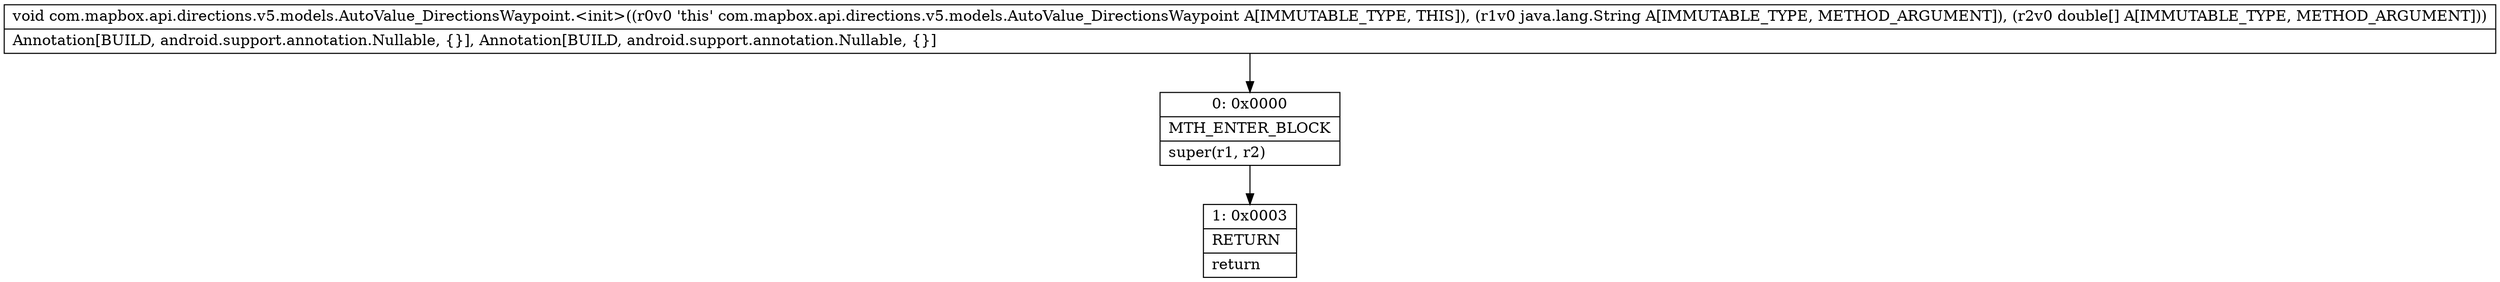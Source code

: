 digraph "CFG forcom.mapbox.api.directions.v5.models.AutoValue_DirectionsWaypoint.\<init\>(Ljava\/lang\/String;[D)V" {
Node_0 [shape=record,label="{0\:\ 0x0000|MTH_ENTER_BLOCK\l|super(r1, r2)\l}"];
Node_1 [shape=record,label="{1\:\ 0x0003|RETURN\l|return\l}"];
MethodNode[shape=record,label="{void com.mapbox.api.directions.v5.models.AutoValue_DirectionsWaypoint.\<init\>((r0v0 'this' com.mapbox.api.directions.v5.models.AutoValue_DirectionsWaypoint A[IMMUTABLE_TYPE, THIS]), (r1v0 java.lang.String A[IMMUTABLE_TYPE, METHOD_ARGUMENT]), (r2v0 double[] A[IMMUTABLE_TYPE, METHOD_ARGUMENT]))  | Annotation[BUILD, android.support.annotation.Nullable, \{\}], Annotation[BUILD, android.support.annotation.Nullable, \{\}]\l}"];
MethodNode -> Node_0;
Node_0 -> Node_1;
}

